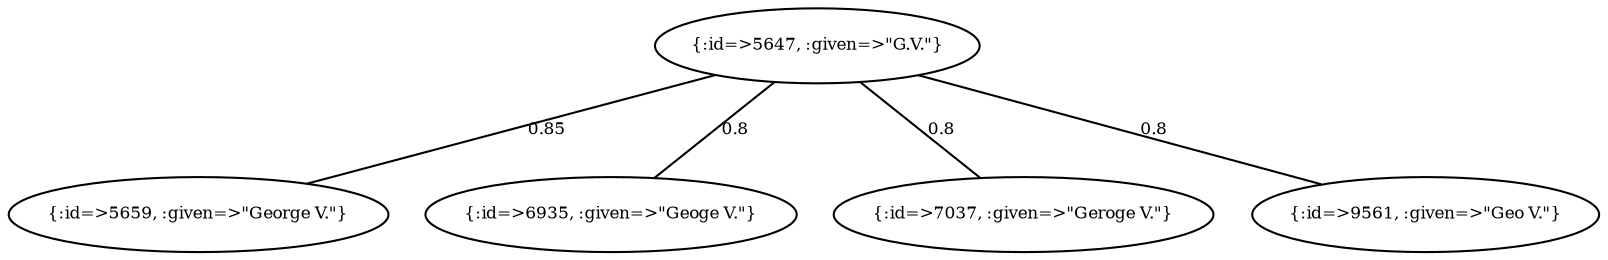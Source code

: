 graph Collector__WeightedGraph {
    "{:id=>5647, :given=>\"G.V.\"}" [
        fontsize = 8,
        label = "{:id=>5647, :given=>\"G.V.\"}"
    ]

    "{:id=>5659, :given=>\"George V.\"}" [
        fontsize = 8,
        label = "{:id=>5659, :given=>\"George V.\"}"
    ]

    "{:id=>6935, :given=>\"Geoge V.\"}" [
        fontsize = 8,
        label = "{:id=>6935, :given=>\"Geoge V.\"}"
    ]

    "{:id=>7037, :given=>\"Geroge V.\"}" [
        fontsize = 8,
        label = "{:id=>7037, :given=>\"Geroge V.\"}"
    ]

    "{:id=>9561, :given=>\"Geo V.\"}" [
        fontsize = 8,
        label = "{:id=>9561, :given=>\"Geo V.\"}"
    ]

    "{:id=>5647, :given=>\"G.V.\"}" -- "{:id=>5659, :given=>\"George V.\"}" [
        fontsize = 8,
        label = 0.85
    ]

    "{:id=>5647, :given=>\"G.V.\"}" -- "{:id=>6935, :given=>\"Geoge V.\"}" [
        fontsize = 8,
        label = 0.8
    ]

    "{:id=>5647, :given=>\"G.V.\"}" -- "{:id=>7037, :given=>\"Geroge V.\"}" [
        fontsize = 8,
        label = 0.8
    ]

    "{:id=>5647, :given=>\"G.V.\"}" -- "{:id=>9561, :given=>\"Geo V.\"}" [
        fontsize = 8,
        label = 0.8
    ]
}

